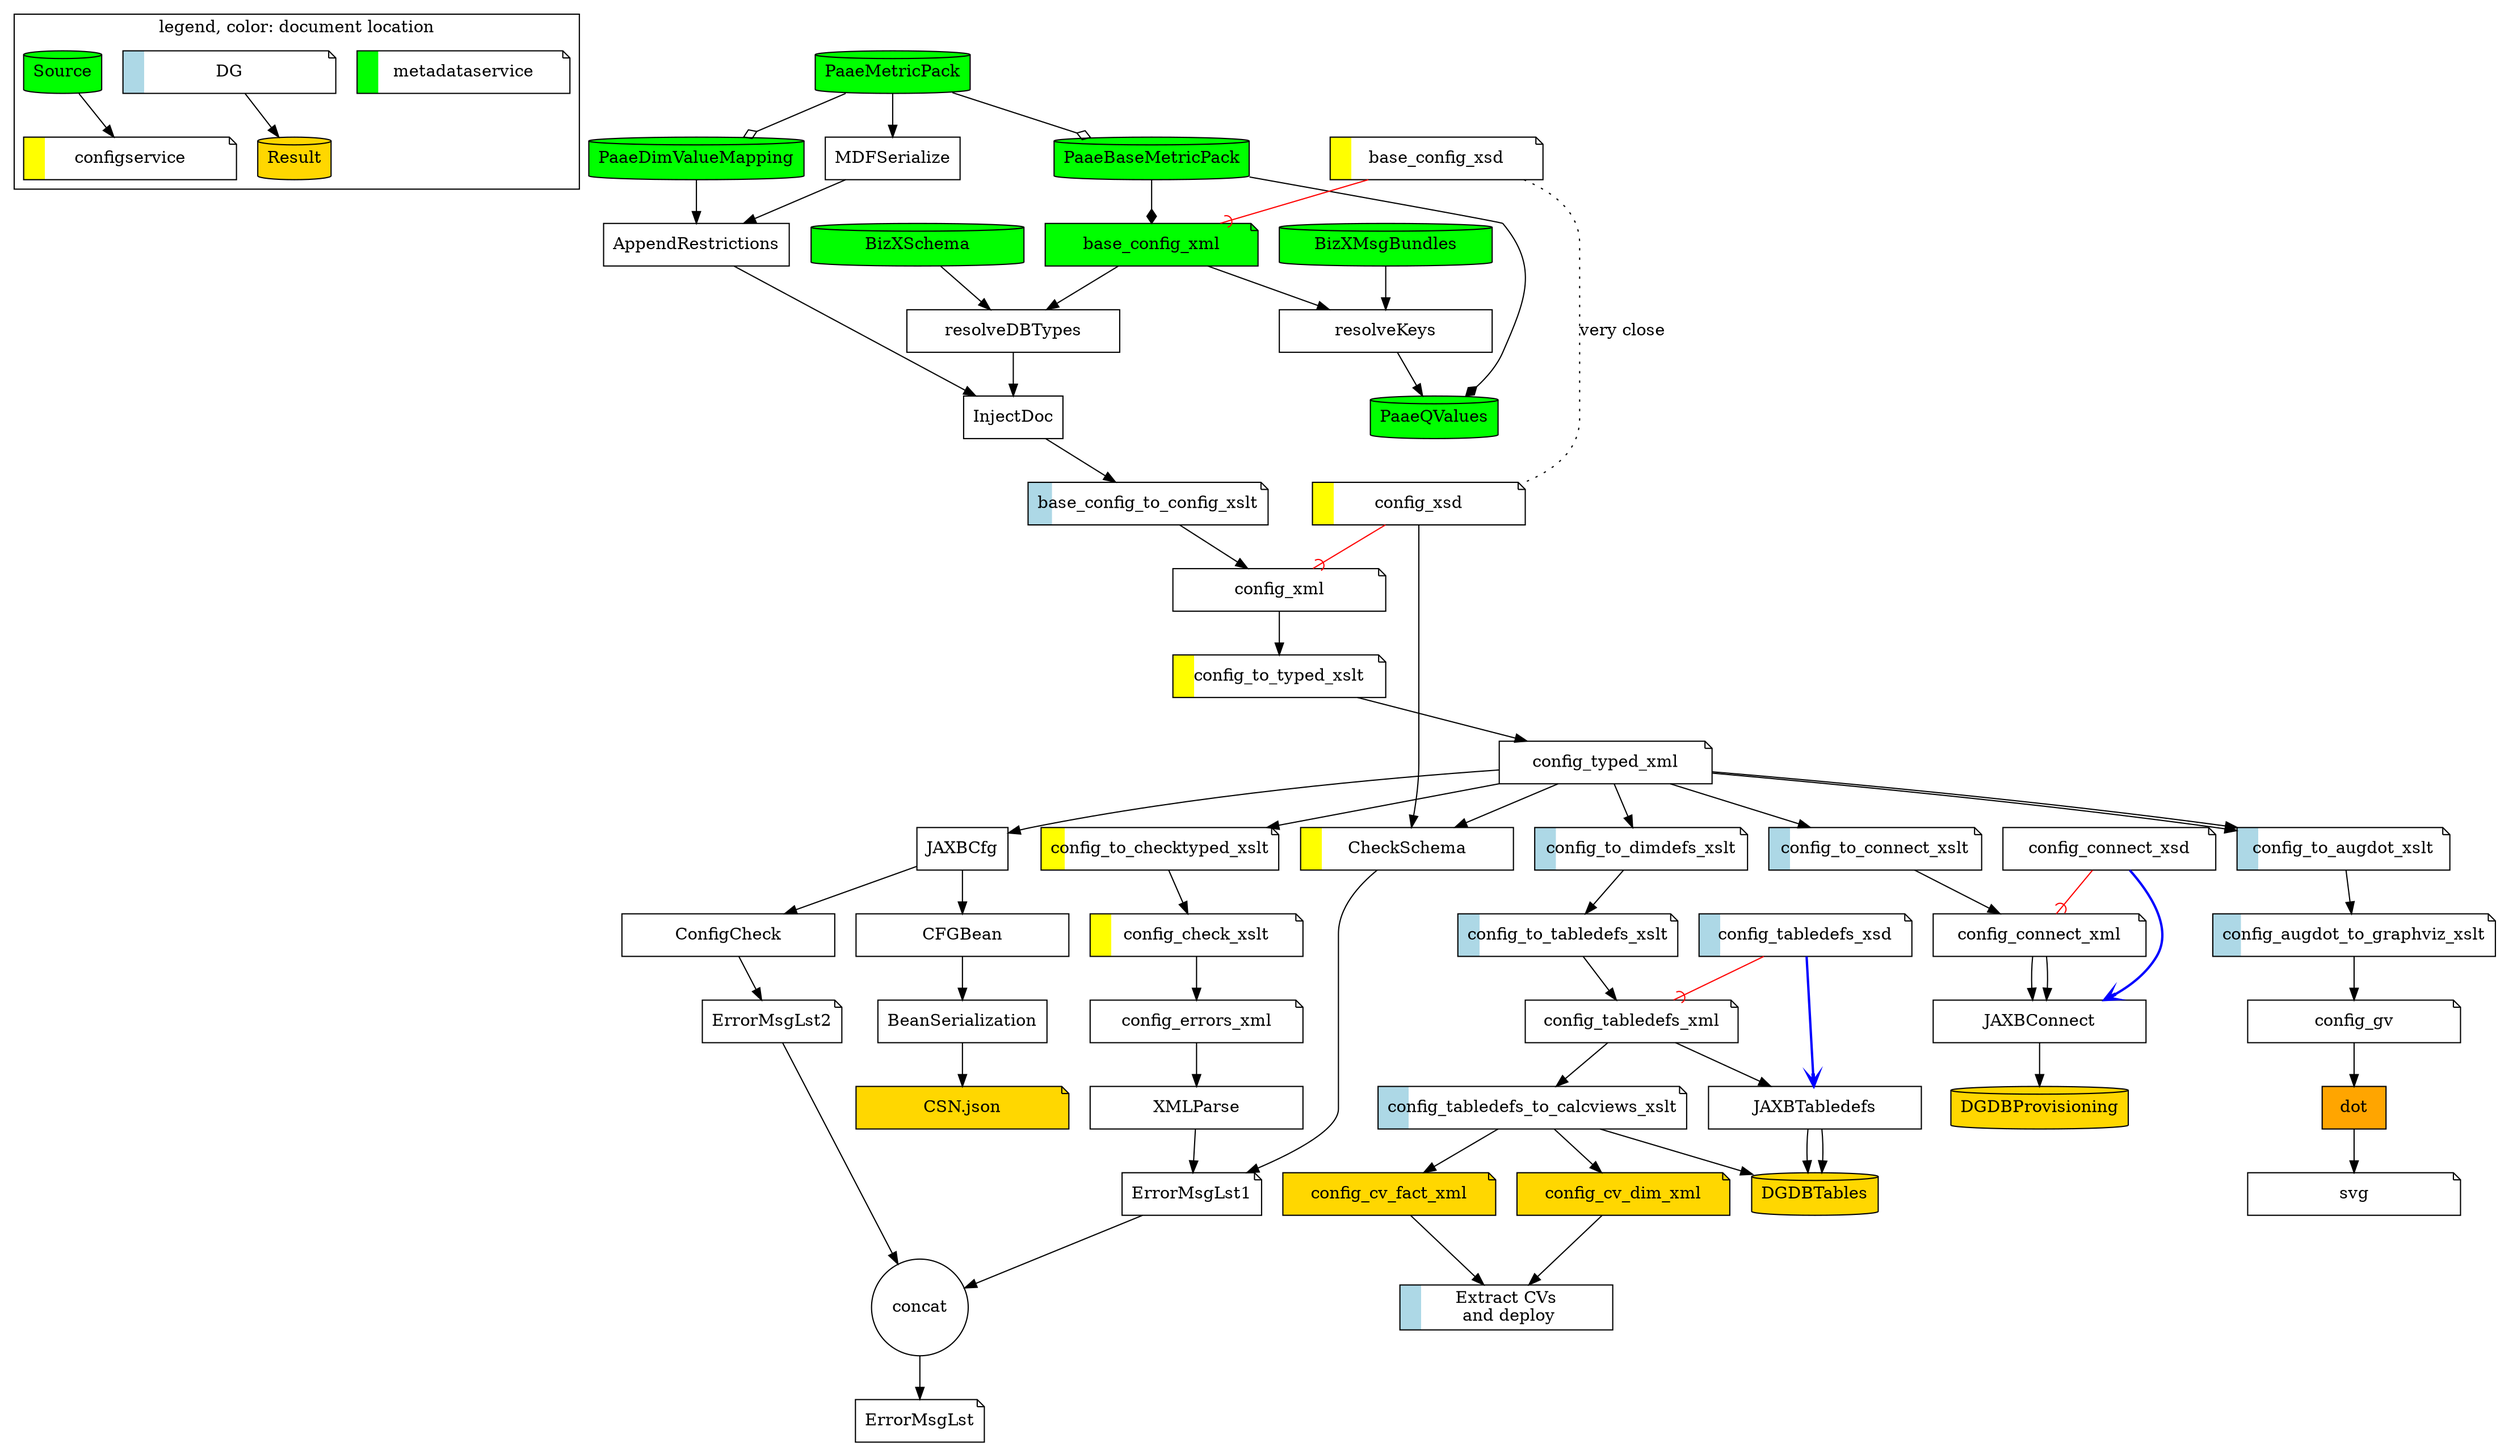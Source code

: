 # http://www.graphviz.org/content/cluster
#engine:dot

digraph G {


subgraph cluster_legend {
     label="legend, color: document location"
    metadataservice[shape=note;width=2.5;style=filled;color="green;0.1:white"];
    configservice[shape=note;width=2.5;style=filled;color="yellow;0.1:white"];
    DG[label="DG";shape=note;width=2.5;style=filled;color="lightblue;0.1:white"];
    Result[shape=cylinder,style=filled;fillcolor=gold];
    Source[shape=cylinder,style=filled;fillcolor=green];
    Source->configservice;
    DG->Result;
    
}

BeanSerialization[shape=box];
ErrorMsgLst1[shape=note];
ErrorMsgLst2[shape=note];
ErrorMsgLst[shape=note];
concat[shape=circle];
InjectDoc[shape=circle];
dot[shape=box;style=filled;fillcolor=orange];

DGDBProvisioning[shape=cylinder,style=filled;fillcolor=gold];
DGDBTables[shape=cylinder,style=filled;fillcolor=gold];

 
 PaaeDimValueMapping[shape="cylinder",style=filled;fillcolor=green];
 PaaeMetricPack[shape=cylinder,style=filled;fillcolor=green];
 PaaeBaseMetricPack[shape=cylinder;style=filled;fillcolor=green];
 PaaeQValues[shape=cylinder;style=filled;fillcolor=green];
 MDFSerialize[shape=box];
 InjectDoc[shape=box];
 AppendRestrictions[shape=box];
 JAXBCfg[shape=box];
 

 
 # documents 
 node[shape=note;width=2.5];
 config_connect_xsd;
 config_gv;
 svg;
 config_typed_xml;
 base_config_xml[shape=note;width=2.5,style=filled;fillcolor=green];
 config_xml[shape=note;width=2.5];
 config_connect_xml[shape=note;width=2.5];
 config_tabledefs_xml[shape=note;width=2.5];
 config_gv[shape=note;width=2.5];
 config_errors_xml[shape=note;width=2.5];
 config_errors_xml[shape=note;width=2.5];
 resolveDBTypes[shape=box];
 
 BizXSchema[shape=cylinder,style=filled;fillcolor=green];
 BizXMsgBundles[shape=cylinder,style=filled;fillcolor=green];


 config_typed_xml[shape=note;width=2.5];
 
 CSN[label="CSN.json",shape=note;width=2.5;style=filled;fillcolor="gold"]
 config_cv_fact_xml[shape=note;width=2.5;style=filled;fillcolor="gold"]
 config_cv_dim_xml[shape=note;width=2.5;style=filled;fillcolor="gold"]
 
 # xslt 
 
 # xslt DG
 node[shape=note;width=2.5;style=filled;color="lightblue;0.1:white"];
 config_to_tabledefs_xslt
 config_to_dimdefs_xslt
 config_to_connect_xslt
 config_augdot_to_graphviz_xslt
 config_to_augdot_xslt

 # xslt ConfigService
 node[shape=note;width=2.5;style=filled;color="yellow;0.1:white"];
 
 config_to_typed_xslt[shape=note;width=2.5;style=filled;color="yellow;0.1:white",href="https://github.wdf.sap.corp/bizx/au-paaeconfigservice/blob/master/au-paaeconfigservice-service/src/main/resources/paaeconfigservice/xslt/config.to.typed.xslt"]
 config_to_checktyped_xslt[shape=note;width=2.5;style=filled;color="yellow;0.1:white";href="https://github.wdf.sap.corp/bizx/au-paaeconfigservice/blob/master/au-paaeconfigservice-service/src/main/resources/paaeconfigservice/xslt/config.checktyped.xslt"]
 config_check_xslt[shape=note;width=2.5;style=filled;color="yellow;0.1:white";href="https://github.wdf.sap.corp/bizx/au-paaeconfigservice/blob/master/au-paaeconfigservice-service/src/main/resources/paaeconfigservice/xslt/config.check.xslt"]
 config_tabledefs_to_calcviews_xslt[shape=note;width=2.5;style=filled;color="lightblue;0.1:white"]
 base_config_to_config_xslt[shape=note;width=2.5;style=filled;color="lightblue;0.1:white"]

# schemas 

# xsd Configservices
node[shape=note;width=2.5;style=filled;color="yellow;0.1:white"];
node[shape="note";width=2.5;style=filled;color="yellow;0.1:white"];
config_xsd[shape="note";width=2.5;style=filled;color="yellow;0.1:white",href="https://github.wdf.sap.corp/bizx/au-paaeconfigservice/blob/master/au-paaeconfigservice-service/src/main/resources/paaeconfigservice/schema/config.xsd"];
base_config_xsd[shape="note";width=2.5;style=filled;color="yellow;0.1:white",href="https://github.wdf.sap.corp/bizx/au-paaeconfigservice/blob/master/au-paaeconfigservice-service/src/main/resources/paaeconfigservice/schema/base_config.xsd"];

# xsd DG
node[shape=note;width=2.5;style=filled;color="lightblue;0.1:white"];
config_tabledefs_xsd[href="https://github.wdf.sap.corp/bizx/au-paaegenerationservice/blob/master/au-paaegenerationservice-service/src/main/resources/paaegenerationservice/config.tabledefs.xsd"];
config_connect_xsd[href="https://github.wdf.sap.corp/bizx/au-paaegenerationservice/blob/master/au-paaegenerationservice-service/src/main/resources/paaegenerationservice/config.connect.xsd"];

#processed configservice 
node[shape=box;width=2.5;style=filled;color="yellow;0.1:white"]; 
CheckSchema;

#processed DG

 node[shape=box;width=2.5;style=filled;color="lightblue;0.1:white"]; 
 ExtractCVDeploy2[label="Extract CVs\n and deploy"]
 
 #
node[shape=box;fillcolor=white];
JAXBConnect[shape=box];
JAXBTabledefs[shape=box];
ConfigCheck[shape=box];
CFGBean[shape=box];
BeanSerialization[shape=box];
XMLParse[shape=box];
resolveKeys; 

# 
# missed or misspelled nodes.... 
node[shape=doublecircle];

# schema -> validated object
 config_xsd -> config_xml[arrowhead=icurve;color=red];
 config_tabledefs_xsd -> config_tabledefs_xml[arrowhead=icurve,color=red];
 config_connect_xsd -> config_connect_xml[arrowhead=icurve,color=red];
 base_config_xsd -> base_config_xml[arrowhead=icurve,color=red];
 
# related schemas
 base_config_xsd -> config_xsd[arrowhead=none;style=dotted;label="very close"];

 config_typed_xml -> CheckSchema -> ErrorMsgLst1;
 config_xsd -> CheckSchema;
 
# schema to generated jaxb
 config_connect_xsd -> JAXBConnect[arrowhead=vee;color=blue;style=bold];
 config_tabledefs_xsd -> JAXBTabledefs[arrowhead=vee;color=blue;style=bold];
 config_connect_xml -> JAXBConnect;

# aggregations 
 PaaeBaseMetricPack -> PaaeQValues[arrowhead=diamond];
 PaaeBaseMetricPack -> base_config_xml[arrowhead=diamond];

#association
PaaeMetricPack -> PaaeBaseMetricPack[arrowhead=odiamond];
PaaeMetricPack -> PaaeDimValueMapping[arrowhead=odiamond];

## current messgae blending during base metric pack xml upload
## (qvalue extraction);

 BizXMsgBundles -> resolveKeys;
 base_config_xml -> resolveKeys -> PaaeQValues;
 

## initial fusing and xml creaation 
    
PaaeMetricPack -> MDFSerialize -> AppendRestrictions -> InjectDoc
PaaeDimValueMapping -> AppendRestrictions;

 
 
   base_config_xml -> 
   resolveDBTypes -> 
   InjectDoc -> base_config_to_config_xslt
   -> config_xml ->
   config_to_typed_xslt -> config_typed_xml ->
   { config_to_connect_xslt, 
      config_to_dimdefs_xslt, config_to_checktyped_xslt , JAXBCfg, config_to_augdot_xslt} ;
   config_to_connect_xslt -> config_connect_xml -> JAXBConnect -> DGDBProvisioning
   
 
 ## DG Calcview generation 
 config_to_dimdefs_xslt -> config_to_tabledefs_xslt -> config_tabledefs_xml
    ->{ config_tabledefs_to_calcviews_xslt , JAXBTabledefs} -> DGDBTables;
    
    config_tabledefs_to_calcviews_xslt -> {config_cv_fact_xml,
    config_cv_dim_xml};
    
    config_cv_fact_xml -> ExtractCVDeploy2
    config_cv_dim_xml -> ExtractCVDeploy2
    
    BizXSchema -> resolveDBTypes;
   
 ## DG Tabledefs 
 
    JAXBTabledefs-> DGDBTables;
    
    
   
    
# error checking
 config_to_checktyped_xslt ->                   
 config_check_xslt ->                
 config_errors_xml  -> XMLParse -> ErrorMsgLst1 -> concat;                
 ConfigCheck -> ErrorMsgLst2 -> concat -> ErrorMsgLst;                   
                   
# aux error checking via bean                    
  JAXBCfg -> { ConfigCheck,  CFGBean };
  CFGBean ->BeanSerialization -> CSN; 

# dot generation 
 config_typed_xml -> config_to_augdot_xslt -> config_augdot_to_graphviz_xslt 
 -> config_gv -> dot -> svg  
    

}
